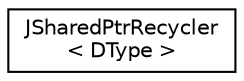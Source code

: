 digraph "Graphical Class Hierarchy"
{
  edge [fontname="Helvetica",fontsize="10",labelfontname="Helvetica",labelfontsize="10"];
  node [fontname="Helvetica",fontsize="10",shape=record];
  rankdir="LR";
  Node1 [label="JSharedPtrRecycler\l\< DType \>",height=0.2,width=0.4,color="black", fillcolor="white", style="filled",URL="$class_j_shared_ptr_recycler.html"];
}
